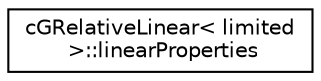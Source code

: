 digraph "Graphical Class Hierarchy"
{
 // LATEX_PDF_SIZE
  edge [fontname="Helvetica",fontsize="10",labelfontname="Helvetica",labelfontsize="10"];
  node [fontname="Helvetica",fontsize="10",shape=record];
  rankdir="LR";
  Node0 [label="cGRelativeLinear\< limited\l \>::linearProperties",height=0.2,width=0.4,color="black", fillcolor="white", style="filled",URL="$structpFlow_1_1cfModels_1_1cGRelativeLinear_1_1linearProperties.html",tooltip=" "];
}
